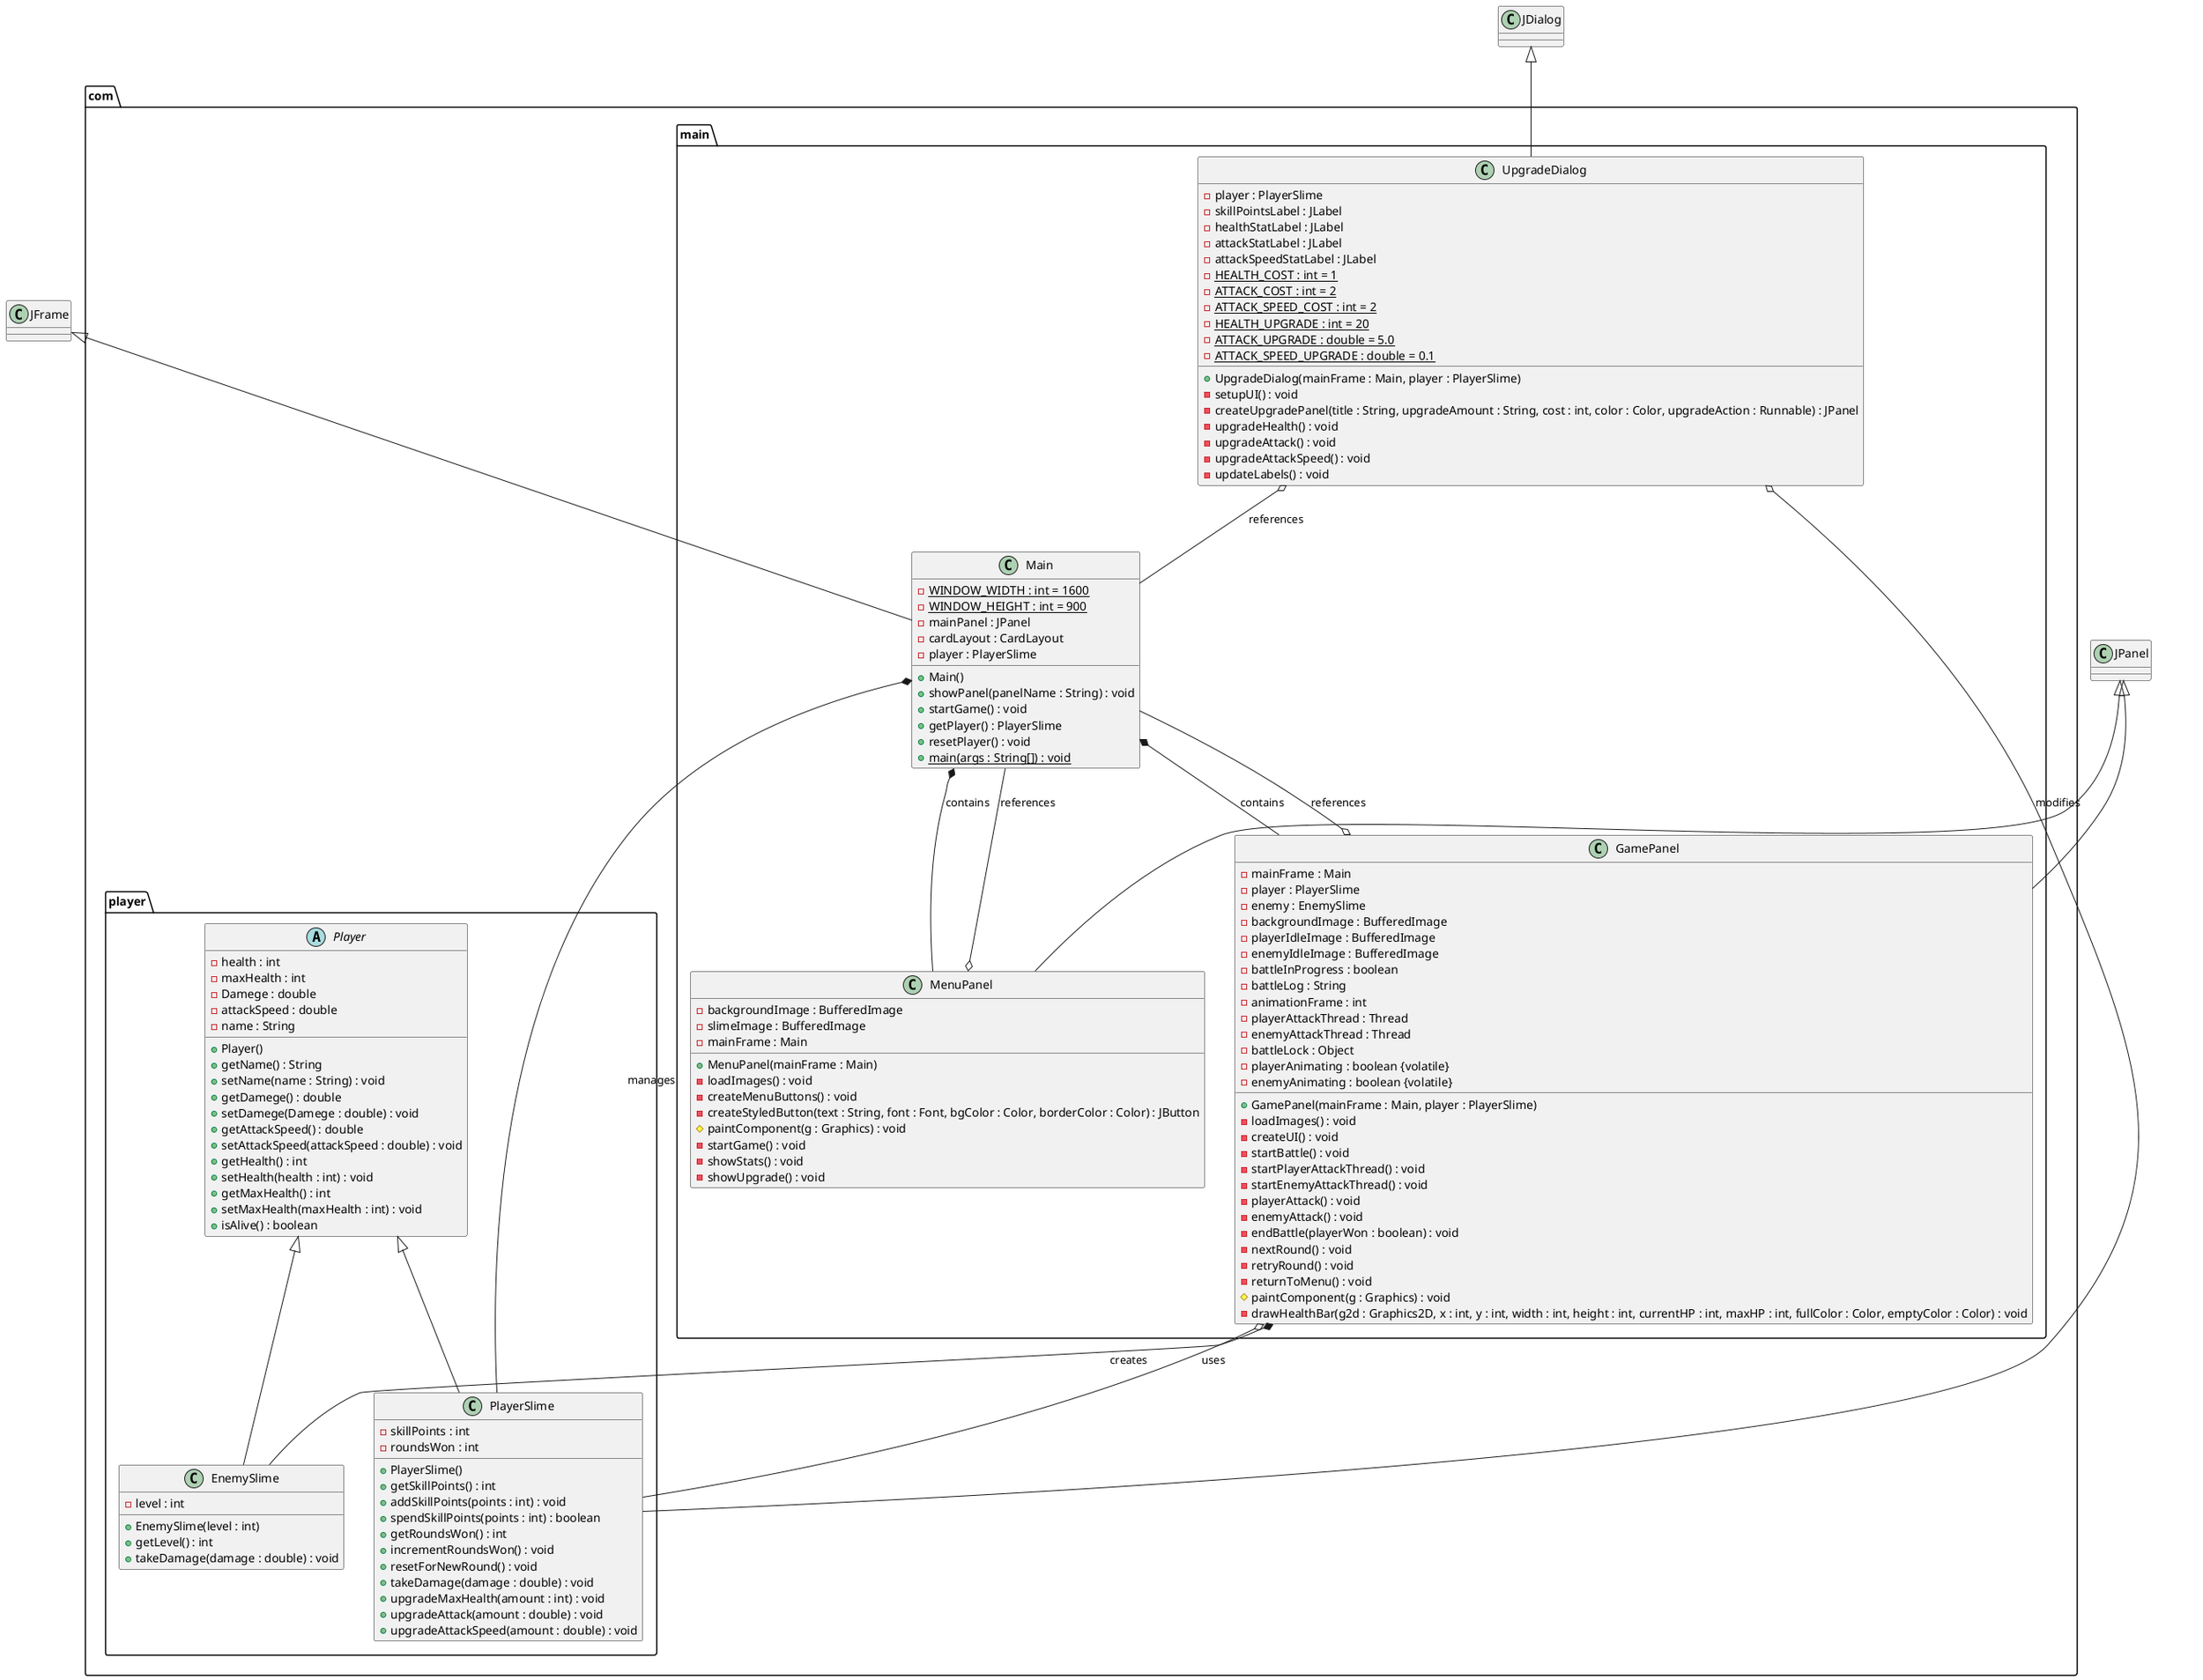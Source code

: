 @startuml Slime Domination Class Diagram

' Package definitions
package com.main {
    class Main {
        - {static} WINDOW_WIDTH : int = 1600
        - {static} WINDOW_HEIGHT : int = 900
        - mainPanel : JPanel
        - cardLayout : CardLayout
        - player : PlayerSlime
        
        + Main()
        + showPanel(panelName : String) : void
        + startGame() : void
        + getPlayer() : PlayerSlime
        + resetPlayer() : void
        + {static} main(args : String[]) : void
    }
    
    class MenuPanel {
        - backgroundImage : BufferedImage
        - slimeImage : BufferedImage
        - mainFrame : Main
        
        + MenuPanel(mainFrame : Main)
        - loadImages() : void
        - createMenuButtons() : void
        - createStyledButton(text : String, font : Font, bgColor : Color, borderColor : Color) : JButton
        # paintComponent(g : Graphics) : void
        - startGame() : void
        - showStats() : void
        - showUpgrade() : void
    }
    
    class GamePanel {
        - mainFrame : Main
        - player : PlayerSlime
        - enemy : EnemySlime
        - backgroundImage : BufferedImage
        - playerIdleImage : BufferedImage
        - enemyIdleImage : BufferedImage
        - battleInProgress : boolean
        - battleLog : String
        - animationFrame : int
        - playerAttackThread : Thread
        - enemyAttackThread : Thread
        - battleLock : Object
        - playerAnimating : boolean {volatile}
        - enemyAnimating : boolean {volatile}
        
        + GamePanel(mainFrame : Main, player : PlayerSlime)
        - loadImages() : void
        - createUI() : void
        - startBattle() : void
        - startPlayerAttackThread() : void
        - startEnemyAttackThread() : void
        - playerAttack() : void
        - enemyAttack() : void
        - endBattle(playerWon : boolean) : void
        - nextRound() : void
        - retryRound() : void
        - returnToMenu() : void
        # paintComponent(g : Graphics) : void
        - drawHealthBar(g2d : Graphics2D, x : int, y : int, width : int, height : int, currentHP : int, maxHP : int, fullColor : Color, emptyColor : Color) : void
    }
    
    class UpgradeDialog {
        - player : PlayerSlime
        - skillPointsLabel : JLabel
        - healthStatLabel : JLabel
        - attackStatLabel : JLabel
        - attackSpeedStatLabel : JLabel
        - {static} HEALTH_COST : int = 1
        - {static} ATTACK_COST : int = 2
        - {static} ATTACK_SPEED_COST : int = 2
        - {static} HEALTH_UPGRADE : int = 20
        - {static} ATTACK_UPGRADE : double = 5.0
        - {static} ATTACK_SPEED_UPGRADE : double = 0.1
        
        + UpgradeDialog(mainFrame : Main, player : PlayerSlime)
        - setupUI() : void
        - createUpgradePanel(title : String, upgradeAmount : String, cost : int, color : Color, upgradeAction : Runnable) : JPanel
        - upgradeHealth() : void
        - upgradeAttack() : void
        - upgradeAttackSpeed() : void
        - updateLabels() : void
    }
}

package com.player {
    abstract class Player {
        - health : int
        - maxHealth : int
        - Damege : double
        - attackSpeed : double
        - name : String
        
        + Player()
        + getName() : String
        + setName(name : String) : void
        + getDamege() : double
        + setDamege(Damege : double) : void
        + getAttackSpeed() : double
        + setAttackSpeed(attackSpeed : double) : void
        + getHealth() : int
        + setHealth(health : int) : void
        + getMaxHealth() : int
        + setMaxHealth(maxHealth : int) : void
        + isAlive() : boolean
    }
    
    class PlayerSlime {
        - skillPoints : int
        - roundsWon : int
        
        + PlayerSlime()
        + getSkillPoints() : int
        + addSkillPoints(points : int) : void
        + spendSkillPoints(points : int) : boolean
        + getRoundsWon() : int
        + incrementRoundsWon() : void
        + resetForNewRound() : void
        + takeDamage(damage : double) : void
        + upgradeMaxHealth(amount : int) : void
        + upgradeAttack(amount : double) : void
        + upgradeAttackSpeed(amount : double) : void
    }
    
    class EnemySlime {
        - level : int
        
        + EnemySlime(level : int)
        + getLevel() : int
        + takeDamage(damage : double) : void
    }
}

' Inheritance relationships
Player <|-- PlayerSlime
Player <|-- EnemySlime

' Composition and Aggregation relationships
Main *-- MenuPanel : contains
Main *-- GamePanel : contains
Main *-- PlayerSlime : manages
GamePanel o-- PlayerSlime : uses
GamePanel *-- EnemySlime : creates
MenuPanel o-- Main : references
GamePanel o-- Main : references
UpgradeDialog o-- PlayerSlime : modifies
UpgradeDialog o-- Main : references

' Java Swing inheritance (simplified)
JFrame <|-- Main
JPanel <|-- MenuPanel
JPanel <|-- GamePanel
JDialog <|-- UpgradeDialog

@enduml
